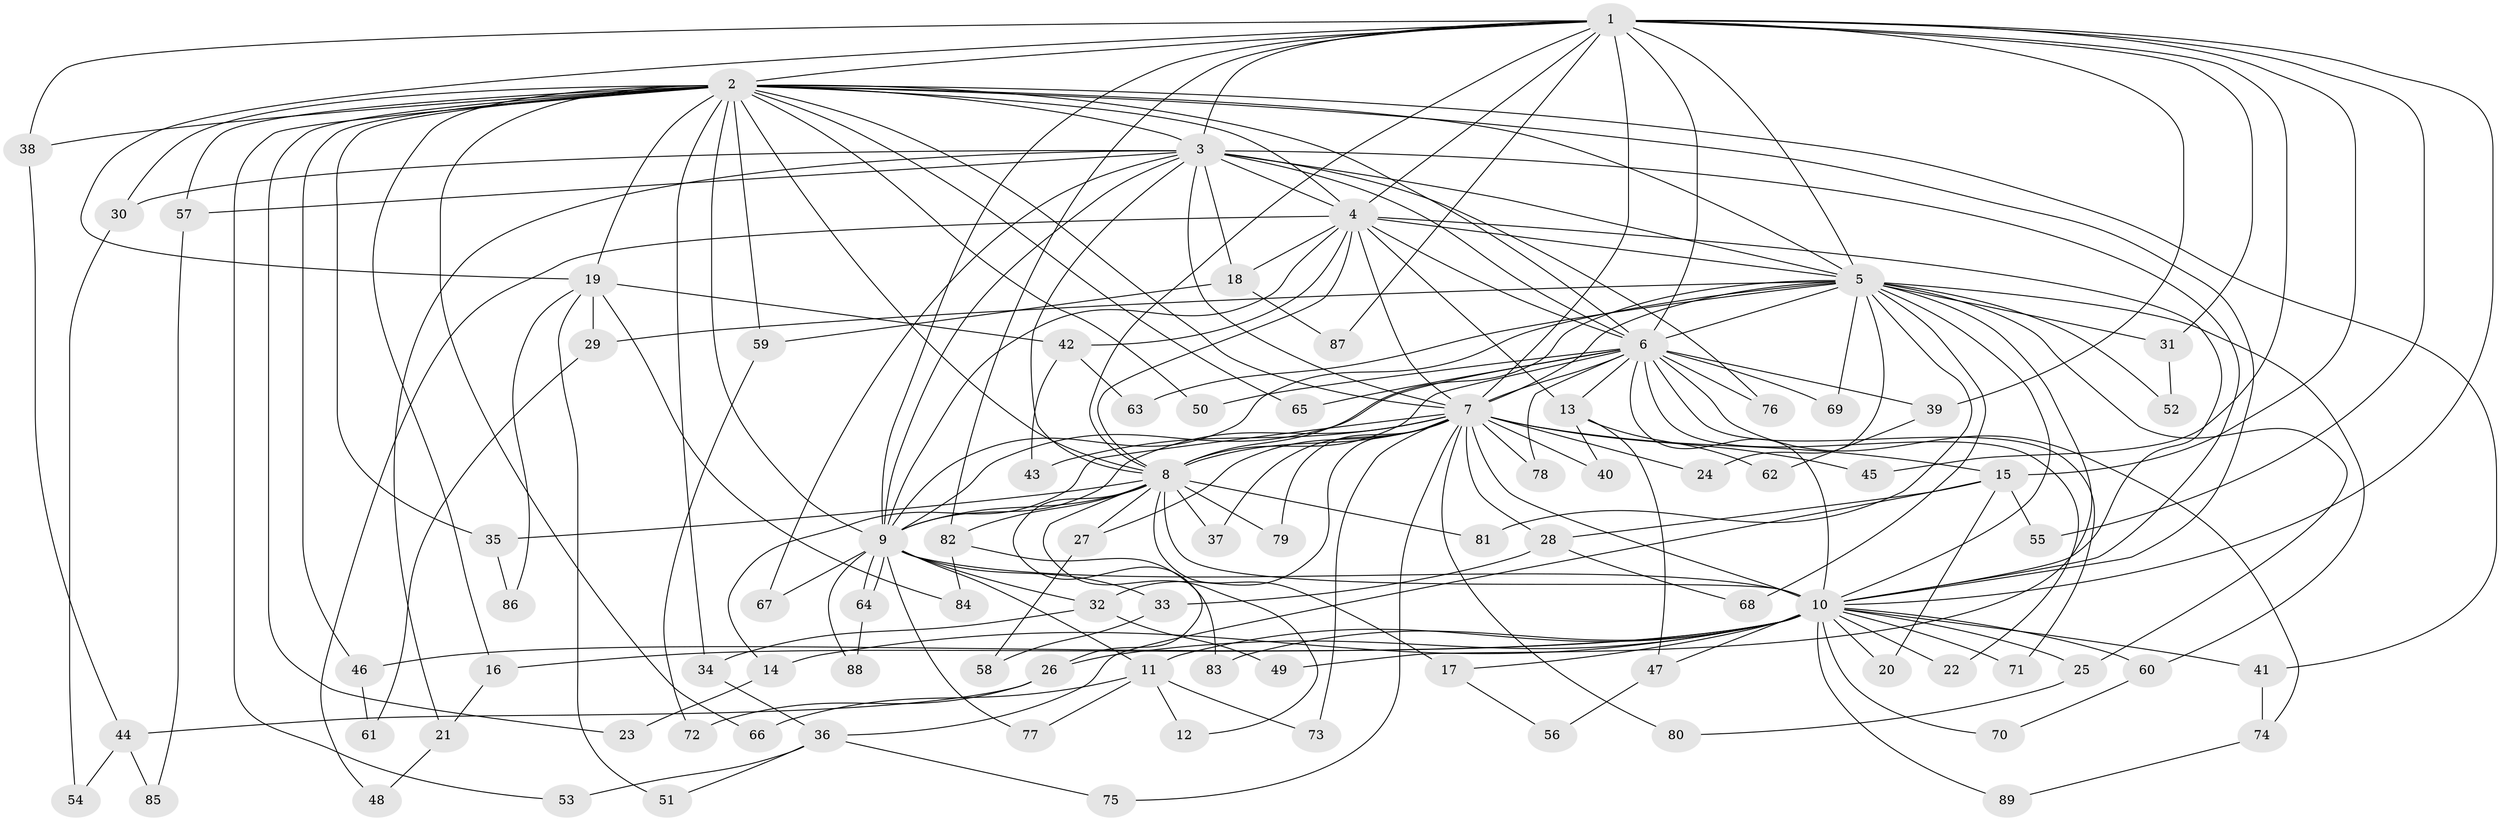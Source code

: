 // Generated by graph-tools (version 1.1) at 2025/45/03/09/25 04:45:54]
// undirected, 89 vertices, 203 edges
graph export_dot {
graph [start="1"]
  node [color=gray90,style=filled];
  1;
  2;
  3;
  4;
  5;
  6;
  7;
  8;
  9;
  10;
  11;
  12;
  13;
  14;
  15;
  16;
  17;
  18;
  19;
  20;
  21;
  22;
  23;
  24;
  25;
  26;
  27;
  28;
  29;
  30;
  31;
  32;
  33;
  34;
  35;
  36;
  37;
  38;
  39;
  40;
  41;
  42;
  43;
  44;
  45;
  46;
  47;
  48;
  49;
  50;
  51;
  52;
  53;
  54;
  55;
  56;
  57;
  58;
  59;
  60;
  61;
  62;
  63;
  64;
  65;
  66;
  67;
  68;
  69;
  70;
  71;
  72;
  73;
  74;
  75;
  76;
  77;
  78;
  79;
  80;
  81;
  82;
  83;
  84;
  85;
  86;
  87;
  88;
  89;
  1 -- 2;
  1 -- 3;
  1 -- 4;
  1 -- 5;
  1 -- 6;
  1 -- 7;
  1 -- 8;
  1 -- 9;
  1 -- 10;
  1 -- 15;
  1 -- 19;
  1 -- 31;
  1 -- 38;
  1 -- 39;
  1 -- 45;
  1 -- 55;
  1 -- 82;
  1 -- 87;
  2 -- 3;
  2 -- 4;
  2 -- 5;
  2 -- 6;
  2 -- 7;
  2 -- 8;
  2 -- 9;
  2 -- 10;
  2 -- 16;
  2 -- 19;
  2 -- 23;
  2 -- 30;
  2 -- 34;
  2 -- 35;
  2 -- 38;
  2 -- 41;
  2 -- 46;
  2 -- 50;
  2 -- 53;
  2 -- 57;
  2 -- 59;
  2 -- 65;
  2 -- 66;
  3 -- 4;
  3 -- 5;
  3 -- 6;
  3 -- 7;
  3 -- 8;
  3 -- 9;
  3 -- 10;
  3 -- 18;
  3 -- 21;
  3 -- 30;
  3 -- 57;
  3 -- 67;
  3 -- 76;
  4 -- 5;
  4 -- 6;
  4 -- 7;
  4 -- 8;
  4 -- 9;
  4 -- 10;
  4 -- 13;
  4 -- 18;
  4 -- 42;
  4 -- 48;
  5 -- 6;
  5 -- 7;
  5 -- 8;
  5 -- 9;
  5 -- 10;
  5 -- 24;
  5 -- 25;
  5 -- 29;
  5 -- 31;
  5 -- 49;
  5 -- 52;
  5 -- 60;
  5 -- 63;
  5 -- 68;
  5 -- 69;
  5 -- 81;
  6 -- 7;
  6 -- 8;
  6 -- 9;
  6 -- 10;
  6 -- 13;
  6 -- 22;
  6 -- 39;
  6 -- 50;
  6 -- 65;
  6 -- 69;
  6 -- 71;
  6 -- 74;
  6 -- 76;
  6 -- 78;
  7 -- 8;
  7 -- 9;
  7 -- 10;
  7 -- 14;
  7 -- 15;
  7 -- 24;
  7 -- 27;
  7 -- 28;
  7 -- 32;
  7 -- 37;
  7 -- 40;
  7 -- 43;
  7 -- 45;
  7 -- 73;
  7 -- 75;
  7 -- 78;
  7 -- 79;
  7 -- 80;
  8 -- 9;
  8 -- 10;
  8 -- 12;
  8 -- 17;
  8 -- 26;
  8 -- 27;
  8 -- 35;
  8 -- 37;
  8 -- 79;
  8 -- 81;
  8 -- 82;
  9 -- 10;
  9 -- 11;
  9 -- 32;
  9 -- 33;
  9 -- 64;
  9 -- 64;
  9 -- 67;
  9 -- 77;
  9 -- 88;
  10 -- 11;
  10 -- 14;
  10 -- 16;
  10 -- 17;
  10 -- 20;
  10 -- 22;
  10 -- 25;
  10 -- 26;
  10 -- 41;
  10 -- 46;
  10 -- 47;
  10 -- 60;
  10 -- 70;
  10 -- 71;
  10 -- 83;
  10 -- 89;
  11 -- 12;
  11 -- 66;
  11 -- 73;
  11 -- 77;
  13 -- 40;
  13 -- 47;
  13 -- 62;
  14 -- 23;
  15 -- 20;
  15 -- 28;
  15 -- 36;
  15 -- 55;
  16 -- 21;
  17 -- 56;
  18 -- 59;
  18 -- 87;
  19 -- 29;
  19 -- 42;
  19 -- 51;
  19 -- 84;
  19 -- 86;
  21 -- 48;
  25 -- 80;
  26 -- 44;
  26 -- 72;
  27 -- 58;
  28 -- 33;
  28 -- 68;
  29 -- 61;
  30 -- 54;
  31 -- 52;
  32 -- 34;
  32 -- 49;
  33 -- 58;
  34 -- 36;
  35 -- 86;
  36 -- 51;
  36 -- 53;
  36 -- 75;
  38 -- 44;
  39 -- 62;
  41 -- 74;
  42 -- 43;
  42 -- 63;
  44 -- 54;
  44 -- 85;
  46 -- 61;
  47 -- 56;
  57 -- 85;
  59 -- 72;
  60 -- 70;
  64 -- 88;
  74 -- 89;
  82 -- 83;
  82 -- 84;
}
